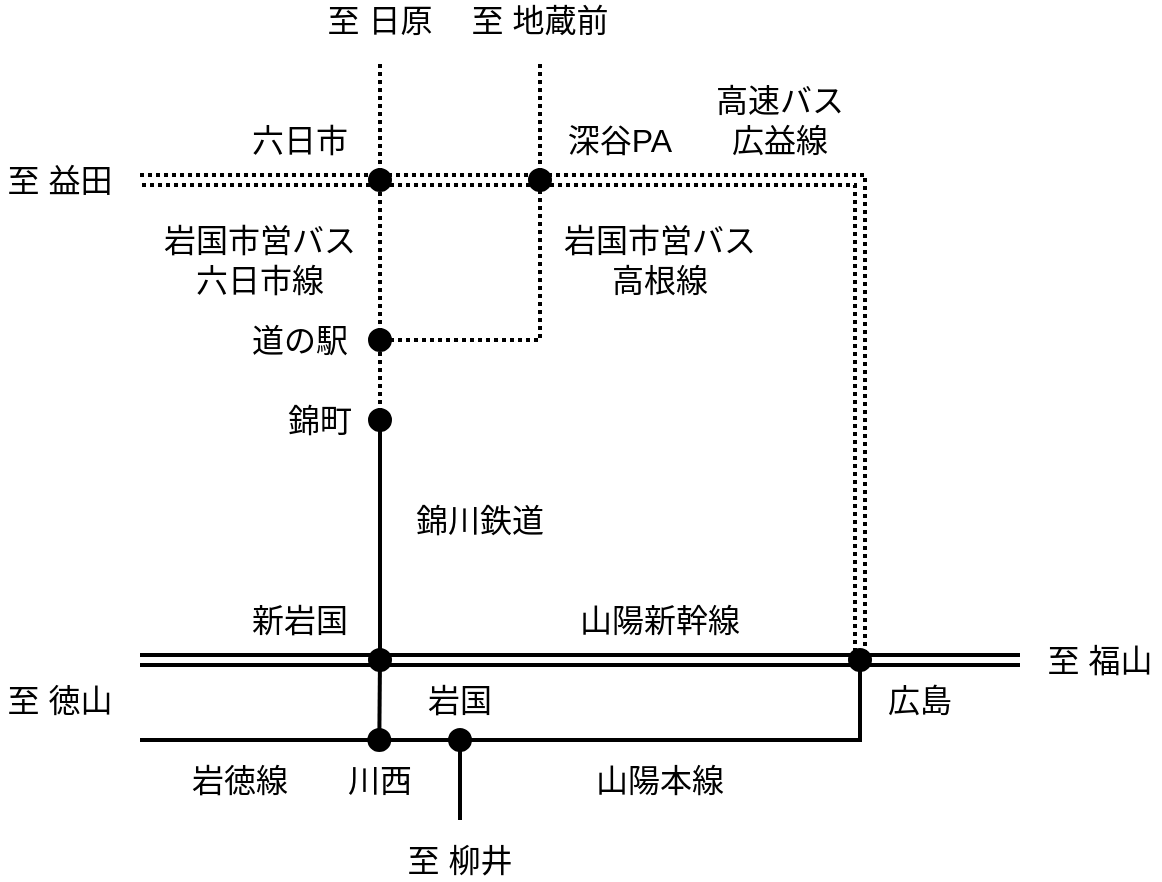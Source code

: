 <mxfile version="14.9.6" type="device" pages="4"><diagram id="ivrDli7zDspUN4-JQi2c" name="錦町-広島"><mxGraphModel dx="1086" dy="806" grid="1" gridSize="10" guides="1" tooltips="1" connect="1" arrows="1" fold="1" page="1" pageScale="1" pageWidth="1169" pageHeight="827" math="0" shadow="0"><root><mxCell id="0"/><mxCell id="1" parent="0"/><mxCell id="ghEuvIGPAdyEBzXeO7E8-7" value="" style="endArrow=oval;html=1;strokeWidth=2;startArrow=none;startFill=0;endFill=1;endSize=10;startSize=10;rounded=0;" parent="1" edge="1"><mxGeometry width="50" height="50" relative="1" as="geometry"><mxPoint x="280" y="560" as="sourcePoint"/><mxPoint x="480" y="480" as="targetPoint"/><Array as="points"><mxPoint x="280" y="520"/><mxPoint x="480" y="520"/></Array></mxGeometry></mxCell><mxCell id="ghEuvIGPAdyEBzXeO7E8-8" value="広島" style="text;html=1;strokeColor=none;fillColor=none;align=center;verticalAlign=middle;whiteSpace=wrap;rounded=0;fontSize=16;" parent="1" vertex="1"><mxGeometry x="490" y="490" width="40" height="20" as="geometry"/></mxCell><mxCell id="ghEuvIGPAdyEBzXeO7E8-9" value="" style="endArrow=oval;html=1;strokeWidth=2;startArrow=none;startFill=0;endFill=1;endSize=10;startSize=10;" parent="1" edge="1"><mxGeometry width="50" height="50" relative="1" as="geometry"><mxPoint x="120" y="520" as="sourcePoint"/><mxPoint x="280.0" y="520.0" as="targetPoint"/><Array as="points"><mxPoint x="200" y="520"/></Array></mxGeometry></mxCell><mxCell id="ghEuvIGPAdyEBzXeO7E8-10" value="岩国" style="text;html=1;strokeColor=none;fillColor=none;align=center;verticalAlign=middle;whiteSpace=wrap;rounded=0;fontSize=16;" parent="1" vertex="1"><mxGeometry x="260" y="490" width="40" height="20" as="geometry"/></mxCell><mxCell id="ghEuvIGPAdyEBzXeO7E8-11" value="" style="endArrow=oval;html=1;fontSize=16;startSize=10;endSize=10;strokeWidth=2;endFill=1;startArrow=oval;startFill=1;" parent="1" edge="1"><mxGeometry width="50" height="50" relative="1" as="geometry"><mxPoint x="240" y="480" as="sourcePoint"/><mxPoint x="240" y="360" as="targetPoint"/></mxGeometry></mxCell><mxCell id="ghEuvIGPAdyEBzXeO7E8-12" value="川西" style="text;html=1;strokeColor=none;fillColor=none;align=center;verticalAlign=middle;whiteSpace=wrap;rounded=0;fontSize=16;" parent="1" vertex="1"><mxGeometry x="220" y="530" width="40" height="20" as="geometry"/></mxCell><mxCell id="ghEuvIGPAdyEBzXeO7E8-13" value="錦町" style="text;html=1;strokeColor=none;fillColor=none;align=center;verticalAlign=middle;whiteSpace=wrap;rounded=0;fontSize=16;" parent="1" vertex="1"><mxGeometry x="190" y="350" width="40" height="20" as="geometry"/></mxCell><mxCell id="ghEuvIGPAdyEBzXeO7E8-14" value="" style="endArrow=oval;html=1;fontSize=16;startSize=10;endSize=10;strokeWidth=2;startArrow=none;startFill=0;endFill=1;dashed=1;dashPattern=1 1;shadow=0;sketch=0;" parent="1" edge="1"><mxGeometry width="50" height="50" relative="1" as="geometry"><mxPoint x="240" y="360" as="sourcePoint"/><mxPoint x="240" y="240" as="targetPoint"/></mxGeometry></mxCell><mxCell id="ghEuvIGPAdyEBzXeO7E8-15" value="" style="endArrow=oval;html=1;fontSize=16;startSize=10;endSize=10;strokeWidth=2;startArrow=oval;startFill=1;endFill=1;dashed=1;dashPattern=1 1;rounded=0;" parent="1" edge="1"><mxGeometry width="50" height="50" relative="1" as="geometry"><mxPoint x="240" y="320" as="sourcePoint"/><mxPoint x="320" y="240" as="targetPoint"/><Array as="points"><mxPoint x="320" y="320"/></Array></mxGeometry></mxCell><mxCell id="ghEuvIGPAdyEBzXeO7E8-16" value="深谷PA" style="text;html=1;strokeColor=none;fillColor=none;align=center;verticalAlign=middle;whiteSpace=wrap;rounded=0;fontSize=16;" parent="1" vertex="1"><mxGeometry x="330" y="210" width="60" height="20" as="geometry"/></mxCell><mxCell id="ghEuvIGPAdyEBzXeO7E8-17" value="六日市" style="text;html=1;strokeColor=none;fillColor=none;align=center;verticalAlign=middle;whiteSpace=wrap;rounded=0;fontSize=16;" parent="1" vertex="1"><mxGeometry x="170" y="210" width="60" height="20" as="geometry"/></mxCell><mxCell id="ghEuvIGPAdyEBzXeO7E8-18" value="" style="endArrow=none;html=1;fontSize=16;strokeWidth=2;rounded=0;shape=link;dashed=1;dashPattern=1 1;" parent="1" edge="1"><mxGeometry width="50" height="50" relative="1" as="geometry"><mxPoint x="120" y="240" as="sourcePoint"/><mxPoint x="480" y="480" as="targetPoint"/><Array as="points"><mxPoint x="480" y="240"/></Array></mxGeometry></mxCell><mxCell id="ghEuvIGPAdyEBzXeO7E8-19" value="" style="endArrow=none;html=1;fontSize=16;strokeWidth=2;shape=link;" parent="1" edge="1"><mxGeometry width="50" height="50" relative="1" as="geometry"><mxPoint x="120" y="480" as="sourcePoint"/><mxPoint x="560" y="480" as="targetPoint"/></mxGeometry></mxCell><mxCell id="ghEuvIGPAdyEBzXeO7E8-20" value="" style="endArrow=none;html=1;fontSize=16;startSize=10;endSize=10;strokeWidth=2;endFill=0;startArrow=oval;startFill=1;" parent="1" edge="1"><mxGeometry width="50" height="50" relative="1" as="geometry"><mxPoint x="239.66" y="520.0" as="sourcePoint"/><mxPoint x="240" y="480" as="targetPoint"/></mxGeometry></mxCell><mxCell id="ghEuvIGPAdyEBzXeO7E8-21" value="新岩国" style="text;html=1;strokeColor=none;fillColor=none;align=center;verticalAlign=middle;whiteSpace=wrap;rounded=0;fontSize=16;" parent="1" vertex="1"><mxGeometry x="170" y="450" width="60" height="20" as="geometry"/></mxCell><mxCell id="ghEuvIGPAdyEBzXeO7E8-22" value="山陽新幹線" style="text;html=1;strokeColor=none;fillColor=none;align=center;verticalAlign=middle;whiteSpace=wrap;rounded=0;fontSize=16;" parent="1" vertex="1"><mxGeometry x="330" y="450" width="100" height="20" as="geometry"/></mxCell><mxCell id="ghEuvIGPAdyEBzXeO7E8-23" value="山陽本線" style="text;html=1;strokeColor=none;fillColor=none;align=center;verticalAlign=middle;whiteSpace=wrap;rounded=0;fontSize=16;" parent="1" vertex="1"><mxGeometry x="330" y="530" width="100" height="20" as="geometry"/></mxCell><mxCell id="ghEuvIGPAdyEBzXeO7E8-24" value="岩徳線" style="text;html=1;strokeColor=none;fillColor=none;align=center;verticalAlign=middle;whiteSpace=wrap;rounded=0;fontSize=16;" parent="1" vertex="1"><mxGeometry x="140" y="530" width="60" height="20" as="geometry"/></mxCell><mxCell id="ghEuvIGPAdyEBzXeO7E8-25" value="錦川鉄道" style="text;html=1;strokeColor=none;fillColor=none;align=center;verticalAlign=middle;whiteSpace=wrap;rounded=0;fontSize=16;" parent="1" vertex="1"><mxGeometry x="250" y="400" width="80" height="20" as="geometry"/></mxCell><mxCell id="ghEuvIGPAdyEBzXeO7E8-26" value="高速バス&lt;br&gt;広益線" style="text;html=1;strokeColor=none;fillColor=none;align=center;verticalAlign=middle;whiteSpace=wrap;rounded=0;fontSize=16;" parent="1" vertex="1"><mxGeometry x="400" y="190" width="80" height="40" as="geometry"/></mxCell><mxCell id="ghEuvIGPAdyEBzXeO7E8-27" value="岩国市営バス&lt;br&gt;高根線" style="text;html=1;strokeColor=none;fillColor=none;align=center;verticalAlign=middle;whiteSpace=wrap;rounded=0;fontSize=16;" parent="1" vertex="1"><mxGeometry x="330" y="260" width="100" height="40" as="geometry"/></mxCell><mxCell id="ghEuvIGPAdyEBzXeO7E8-28" value="岩国市営バス&lt;br&gt;六日市線" style="text;html=1;strokeColor=none;fillColor=none;align=center;verticalAlign=middle;whiteSpace=wrap;rounded=0;fontSize=16;" parent="1" vertex="1"><mxGeometry x="130" y="260" width="100" height="40" as="geometry"/></mxCell><mxCell id="ghEuvIGPAdyEBzXeO7E8-29" value="至 柳井" style="text;html=1;strokeColor=none;fillColor=none;align=center;verticalAlign=middle;whiteSpace=wrap;rounded=0;fontSize=16;" parent="1" vertex="1"><mxGeometry x="250" y="570" width="60" height="20" as="geometry"/></mxCell><mxCell id="ghEuvIGPAdyEBzXeO7E8-30" value="至 徳山" style="text;html=1;strokeColor=none;fillColor=none;align=center;verticalAlign=middle;whiteSpace=wrap;rounded=0;fontSize=16;" parent="1" vertex="1"><mxGeometry x="50" y="490" width="60" height="20" as="geometry"/></mxCell><mxCell id="ghEuvIGPAdyEBzXeO7E8-31" value="至 益田" style="text;html=1;strokeColor=none;fillColor=none;align=center;verticalAlign=middle;whiteSpace=wrap;rounded=0;fontSize=16;" parent="1" vertex="1"><mxGeometry x="50" y="230" width="60" height="20" as="geometry"/></mxCell><mxCell id="ghEuvIGPAdyEBzXeO7E8-33" value="至 福山" style="text;html=1;strokeColor=none;fillColor=none;align=center;verticalAlign=middle;whiteSpace=wrap;rounded=0;fontSize=16;" parent="1" vertex="1"><mxGeometry x="570" y="470" width="60" height="20" as="geometry"/></mxCell><mxCell id="ghEuvIGPAdyEBzXeO7E8-34" value="道の駅" style="text;html=1;strokeColor=none;fillColor=none;align=center;verticalAlign=middle;whiteSpace=wrap;rounded=0;fontSize=16;" parent="1" vertex="1"><mxGeometry x="170" y="310" width="60" height="20" as="geometry"/></mxCell><mxCell id="ghEuvIGPAdyEBzXeO7E8-36" value="" style="endArrow=none;html=1;fontSize=16;strokeWidth=2;dashed=1;dashPattern=1 1;" parent="1" edge="1"><mxGeometry width="50" height="50" relative="1" as="geometry"><mxPoint x="240" y="240" as="sourcePoint"/><mxPoint x="240" y="180" as="targetPoint"/></mxGeometry></mxCell><mxCell id="ghEuvIGPAdyEBzXeO7E8-37" value="" style="endArrow=none;html=1;fontSize=16;strokeWidth=2;dashed=1;dashPattern=1 1;" parent="1" edge="1"><mxGeometry width="50" height="50" relative="1" as="geometry"><mxPoint x="320.0" y="240.0" as="sourcePoint"/><mxPoint x="320.0" y="180" as="targetPoint"/></mxGeometry></mxCell><mxCell id="ghEuvIGPAdyEBzXeO7E8-38" value="至 日原" style="text;html=1;strokeColor=none;fillColor=none;align=center;verticalAlign=middle;whiteSpace=wrap;rounded=0;fontSize=16;" parent="1" vertex="1"><mxGeometry x="210" y="150" width="60" height="20" as="geometry"/></mxCell><mxCell id="ghEuvIGPAdyEBzXeO7E8-39" value="至 地蔵前" style="text;html=1;strokeColor=none;fillColor=none;align=center;verticalAlign=middle;whiteSpace=wrap;rounded=0;fontSize=16;" parent="1" vertex="1"><mxGeometry x="280" y="150" width="80" height="20" as="geometry"/></mxCell></root></mxGraphModel></diagram><diagram id="BpcY0HbkWI30MuWUb2EY" name="名古屋-城端"><mxGraphModel dx="1086" dy="806" grid="1" gridSize="10" guides="1" tooltips="1" connect="1" arrows="1" fold="1" page="1" pageScale="1" pageWidth="1169" pageHeight="827" math="0" shadow="0"><root><mxCell id="-ZMIPZDjxP_uEWeexa2b-0"/><mxCell id="-ZMIPZDjxP_uEWeexa2b-1" parent="-ZMIPZDjxP_uEWeexa2b-0"/><mxCell id="VXdnrRMSTPEeiq1wsfNo-0" value="" style="endArrow=none;html=1;shadow=0;fontSize=16;strokeWidth=2;rounded=0;shape=link;dashed=1;dashPattern=1 1;" parent="-ZMIPZDjxP_uEWeexa2b-1" edge="1"><mxGeometry width="50" height="50" relative="1" as="geometry"><mxPoint x="320" y="760" as="sourcePoint"/><mxPoint x="120" y="320" as="targetPoint"/><Array as="points"><mxPoint x="320" y="320"/></Array></mxGeometry></mxCell><mxCell id="VXdnrRMSTPEeiq1wsfNo-1" value="" style="endArrow=oval;html=1;shadow=0;fontSize=16;strokeWidth=2;dashed=1;dashPattern=1 1;startArrow=oval;startFill=1;endFill=1;rounded=0;" parent="-ZMIPZDjxP_uEWeexa2b-1" edge="1"><mxGeometry width="50" height="50" relative="1" as="geometry"><mxPoint x="320" y="480" as="sourcePoint"/><mxPoint x="120" y="240" as="targetPoint"/><Array as="points"><mxPoint x="200" y="480"/><mxPoint x="200" y="400"/><mxPoint x="160" y="360"/><mxPoint x="160" y="280"/></Array></mxGeometry></mxCell><mxCell id="VXdnrRMSTPEeiq1wsfNo-2" value="" style="endArrow=oval;html=1;shadow=0;fontSize=16;strokeWidth=2;dashed=1;dashPattern=1 1;startArrow=oval;startFill=1;endFill=1;" parent="-ZMIPZDjxP_uEWeexa2b-1" edge="1"><mxGeometry width="50" height="50" relative="1" as="geometry"><mxPoint x="200" y="399.58" as="sourcePoint"/><mxPoint x="320" y="399.58" as="targetPoint"/></mxGeometry></mxCell><mxCell id="VXdnrRMSTPEeiq1wsfNo-3" value="五箇山インター口/&lt;br&gt;合掌の里" style="text;html=1;strokeColor=none;fillColor=none;align=right;verticalAlign=middle;whiteSpace=wrap;rounded=0;fontSize=16;" parent="-ZMIPZDjxP_uEWeexa2b-1" vertex="1"><mxGeometry x="170" y="490" width="140" height="40" as="geometry"/></mxCell><mxCell id="VXdnrRMSTPEeiq1wsfNo-4" value="城端SA/&lt;br&gt;桜ヶ池クアガーデン" style="text;html=1;strokeColor=none;fillColor=none;align=left;verticalAlign=middle;whiteSpace=wrap;rounded=0;fontSize=16;" parent="-ZMIPZDjxP_uEWeexa2b-1" vertex="1"><mxGeometry x="330" y="410" width="160" height="40" as="geometry"/></mxCell><mxCell id="VXdnrRMSTPEeiq1wsfNo-5" value="" style="endArrow=oval;html=1;shadow=0;fontSize=16;strokeWidth=2;dashed=1;dashPattern=1 1;startArrow=none;startFill=0;endFill=1;" parent="-ZMIPZDjxP_uEWeexa2b-1" edge="1"><mxGeometry width="50" height="50" relative="1" as="geometry"><mxPoint x="320" y="400" as="sourcePoint"/><mxPoint x="400" y="400" as="targetPoint"/></mxGeometry></mxCell><mxCell id="VXdnrRMSTPEeiq1wsfNo-6" value="桜ヶ池公園" style="text;html=1;strokeColor=none;fillColor=none;align=center;verticalAlign=middle;whiteSpace=wrap;rounded=0;fontSize=16;" parent="-ZMIPZDjxP_uEWeexa2b-1" vertex="1"><mxGeometry x="410" y="390" width="100" height="20" as="geometry"/></mxCell><mxCell id="VXdnrRMSTPEeiq1wsfNo-7" value="" style="endArrow=oval;html=1;shadow=0;fontSize=16;strokeWidth=2;dashed=1;dashPattern=1 1;startArrow=oval;startFill=1;endFill=1;rounded=0;" parent="-ZMIPZDjxP_uEWeexa2b-1" edge="1"><mxGeometry width="50" height="50" relative="1" as="geometry"><mxPoint x="320" y="480" as="sourcePoint"/><mxPoint x="400" y="560" as="targetPoint"/><Array as="points"><mxPoint x="400" y="480"/></Array></mxGeometry></mxCell><mxCell id="VXdnrRMSTPEeiq1wsfNo-9" value="白川郷" style="text;html=1;strokeColor=none;fillColor=none;align=center;verticalAlign=middle;whiteSpace=wrap;rounded=0;fontSize=16;" parent="-ZMIPZDjxP_uEWeexa2b-1" vertex="1"><mxGeometry x="410" y="550" width="60" height="20" as="geometry"/></mxCell><mxCell id="VXdnrRMSTPEeiq1wsfNo-10" value="城端" style="text;html=1;strokeColor=none;fillColor=none;align=center;verticalAlign=middle;whiteSpace=wrap;rounded=0;fontSize=16;" parent="-ZMIPZDjxP_uEWeexa2b-1" vertex="1"><mxGeometry x="210" y="410" width="40" height="20" as="geometry"/></mxCell><mxCell id="VXdnrRMSTPEeiq1wsfNo-11" value="" style="endArrow=none;html=1;shadow=0;fontSize=16;strokeWidth=2;rounded=0;startArrow=oval;startFill=1;" parent="-ZMIPZDjxP_uEWeexa2b-1" edge="1"><mxGeometry width="50" height="50" relative="1" as="geometry"><mxPoint x="120" y="160" as="sourcePoint"/><mxPoint x="200" y="400" as="targetPoint"/><Array as="points"><mxPoint x="120" y="400"/></Array></mxGeometry></mxCell><mxCell id="VXdnrRMSTPEeiq1wsfNo-12" value="高岡" style="text;html=1;strokeColor=none;fillColor=none;align=center;verticalAlign=middle;whiteSpace=wrap;rounded=0;fontSize=16;" parent="-ZMIPZDjxP_uEWeexa2b-1" vertex="1"><mxGeometry x="130" y="130" width="40" height="20" as="geometry"/></mxCell><mxCell id="VXdnrRMSTPEeiq1wsfNo-13" value="新高岡" style="text;html=1;strokeColor=none;fillColor=none;align=center;verticalAlign=middle;whiteSpace=wrap;rounded=0;fontSize=16;" parent="-ZMIPZDjxP_uEWeexa2b-1" vertex="1"><mxGeometry x="50" y="250" width="60" height="20" as="geometry"/></mxCell><mxCell id="VXdnrRMSTPEeiq1wsfNo-14" value="" style="endArrow=none;html=1;shadow=0;fontSize=16;strokeWidth=2;" parent="-ZMIPZDjxP_uEWeexa2b-1" edge="1"><mxGeometry width="50" height="50" relative="1" as="geometry"><mxPoint x="40" y="160" as="sourcePoint"/><mxPoint x="320" y="160" as="targetPoint"/></mxGeometry></mxCell><mxCell id="VXdnrRMSTPEeiq1wsfNo-15" value="" style="endArrow=none;html=1;shadow=0;fontSize=16;strokeWidth=2;shape=link;" parent="-ZMIPZDjxP_uEWeexa2b-1" edge="1"><mxGeometry width="50" height="50" relative="1" as="geometry"><mxPoint x="40" y="240" as="sourcePoint"/><mxPoint x="320" y="240" as="targetPoint"/></mxGeometry></mxCell><mxCell id="VXdnrRMSTPEeiq1wsfNo-16" value="砺波" style="text;html=1;strokeColor=none;fillColor=none;align=center;verticalAlign=middle;whiteSpace=wrap;rounded=0;fontSize=16;" parent="-ZMIPZDjxP_uEWeexa2b-1" vertex="1"><mxGeometry x="70" y="310" width="40" height="20" as="geometry"/></mxCell><mxCell id="VXdnrRMSTPEeiq1wsfNo-17" value="" style="endArrow=none;html=1;shadow=0;fontSize=16;strokeWidth=2;shape=link;dashed=1;dashPattern=1 1;" parent="-ZMIPZDjxP_uEWeexa2b-1" edge="1"><mxGeometry width="50" height="50" relative="1" as="geometry"><mxPoint x="320" y="560" as="sourcePoint"/><mxPoint x="400" y="560" as="targetPoint"/><Array as="points"><mxPoint x="330" y="560"/></Array></mxGeometry></mxCell><mxCell id="VXdnrRMSTPEeiq1wsfNo-18" value="名古屋" style="text;html=1;strokeColor=none;fillColor=none;align=center;verticalAlign=middle;whiteSpace=wrap;rounded=0;fontSize=16;" parent="-ZMIPZDjxP_uEWeexa2b-1" vertex="1"><mxGeometry x="290" y="770" width="60" height="20" as="geometry"/></mxCell><mxCell id="VXdnrRMSTPEeiq1wsfNo-19" value="" style="endArrow=none;html=1;shadow=0;dashed=1;dashPattern=1 1;fontSize=16;strokeWidth=2;shape=link;" parent="-ZMIPZDjxP_uEWeexa2b-1" edge="1"><mxGeometry width="50" height="50" relative="1" as="geometry"><mxPoint x="320" y="640" as="sourcePoint"/><mxPoint x="400" y="640" as="targetPoint"/><Array as="points"><mxPoint x="340" y="640"/></Array></mxGeometry></mxCell><mxCell id="VXdnrRMSTPEeiq1wsfNo-20" value="" style="endArrow=none;html=1;shadow=0;fontSize=16;strokeWidth=2;rounded=0;dashed=1;dashPattern=1 1;" parent="-ZMIPZDjxP_uEWeexa2b-1" edge="1"><mxGeometry width="50" height="50" relative="1" as="geometry"><mxPoint x="400" y="560" as="sourcePoint"/><mxPoint x="400" y="640" as="targetPoint"/><Array as="points"/></mxGeometry></mxCell><mxCell id="VXdnrRMSTPEeiq1wsfNo-21" value="" style="endArrow=none;html=1;shadow=0;fontSize=16;strokeWidth=2;startArrow=oval;startFill=1;" parent="-ZMIPZDjxP_uEWeexa2b-1" edge="1"><mxGeometry width="50" height="50" relative="1" as="geometry"><mxPoint x="320" y="760" as="sourcePoint"/><mxPoint x="480" y="760" as="targetPoint"/></mxGeometry></mxCell><mxCell id="VXdnrRMSTPEeiq1wsfNo-22" value="" style="endArrow=oval;html=1;shadow=0;fontSize=16;strokeWidth=2;startArrow=oval;startFill=1;endFill=1;" parent="-ZMIPZDjxP_uEWeexa2b-1" edge="1"><mxGeometry width="50" height="50" relative="1" as="geometry"><mxPoint x="400" y="760" as="sourcePoint"/><mxPoint x="400" y="640" as="targetPoint"/></mxGeometry></mxCell><mxCell id="VXdnrRMSTPEeiq1wsfNo-23" value="岐阜" style="text;html=1;strokeColor=none;fillColor=none;align=center;verticalAlign=middle;whiteSpace=wrap;rounded=0;fontSize=16;" parent="-ZMIPZDjxP_uEWeexa2b-1" vertex="1"><mxGeometry x="370" y="770" width="60" height="20" as="geometry"/></mxCell><mxCell id="VXdnrRMSTPEeiq1wsfNo-24" value="高山" style="text;html=1;strokeColor=none;fillColor=none;align=center;verticalAlign=middle;whiteSpace=wrap;rounded=0;fontSize=16;" parent="-ZMIPZDjxP_uEWeexa2b-1" vertex="1"><mxGeometry x="330" y="650" width="60" height="20" as="geometry"/></mxCell><mxCell id="VXdnrRMSTPEeiq1wsfNo-25" value="" style="endArrow=none;dashed=1;html=1;dashPattern=1 1;strokeWidth=2;shadow=0;fontSize=16;rounded=0;" parent="-ZMIPZDjxP_uEWeexa2b-1" edge="1"><mxGeometry width="50" height="50" relative="1" as="geometry"><mxPoint x="120" y="160" as="sourcePoint"/><mxPoint x="120" y="240" as="targetPoint"/><Array as="points"><mxPoint x="80" y="200"/></Array></mxGeometry></mxCell><mxCell id="VXdnrRMSTPEeiq1wsfNo-26" value="" style="endArrow=none;html=1;shadow=0;fontSize=16;strokeWidth=2;startArrow=none;startFill=0;" parent="-ZMIPZDjxP_uEWeexa2b-1" edge="1"><mxGeometry width="50" height="50" relative="1" as="geometry"><mxPoint x="240" y="760" as="sourcePoint"/><mxPoint x="320" y="760" as="targetPoint"/></mxGeometry></mxCell><mxCell id="VXdnrRMSTPEeiq1wsfNo-27" value="濃飛バス 白川郷線" style="text;html=1;strokeColor=none;fillColor=none;align=center;verticalAlign=middle;whiteSpace=wrap;rounded=0;fontSize=16;" parent="-ZMIPZDjxP_uEWeexa2b-1" vertex="1"><mxGeometry x="410" y="590" width="140" height="20" as="geometry"/></mxCell><mxCell id="VXdnrRMSTPEeiq1wsfNo-28" value="世界遺産バス" style="text;html=1;strokeColor=none;fillColor=none;align=center;verticalAlign=middle;whiteSpace=wrap;rounded=0;fontSize=16;" parent="-ZMIPZDjxP_uEWeexa2b-1" vertex="1"><mxGeometry x="410" y="510" width="100" height="20" as="geometry"/></mxCell><mxCell id="VXdnrRMSTPEeiq1wsfNo-30" value="" style="endArrow=none;html=1;shadow=0;dashed=1;dashPattern=1 1;fontSize=16;strokeWidth=2;shape=link;" parent="-ZMIPZDjxP_uEWeexa2b-1" edge="1"><mxGeometry width="50" height="50" relative="1" as="geometry"><mxPoint x="200" y="320" as="sourcePoint"/><mxPoint x="120" y="80" as="targetPoint"/><Array as="points"><mxPoint x="200" y="240"/><mxPoint x="120" y="160"/></Array></mxGeometry></mxCell><mxCell id="VXdnrRMSTPEeiq1wsfNo-33" value="高山本線" style="text;html=1;strokeColor=none;fillColor=none;align=center;verticalAlign=middle;whiteSpace=wrap;rounded=0;fontSize=16;" parent="-ZMIPZDjxP_uEWeexa2b-1" vertex="1"><mxGeometry x="410" y="690" width="80" height="20" as="geometry"/></mxCell><mxCell id="VXdnrRMSTPEeiq1wsfNo-34" value="東海道本線" style="text;html=1;strokeColor=none;fillColor=none;align=center;verticalAlign=middle;whiteSpace=wrap;rounded=0;fontSize=16;" parent="-ZMIPZDjxP_uEWeexa2b-1" vertex="1"><mxGeometry x="210" y="730" width="100" height="20" as="geometry"/></mxCell><mxCell id="VXdnrRMSTPEeiq1wsfNo-35" value="城端線" style="text;html=1;strokeColor=none;fillColor=none;align=center;verticalAlign=middle;whiteSpace=wrap;rounded=0;fontSize=16;" parent="-ZMIPZDjxP_uEWeexa2b-1" vertex="1"><mxGeometry x="90" y="410" width="60" height="20" as="geometry"/></mxCell><mxCell id="VXdnrRMSTPEeiq1wsfNo-36" value="北陸本線" style="text;html=1;strokeColor=none;fillColor=none;align=center;verticalAlign=middle;whiteSpace=wrap;rounded=0;fontSize=16;" parent="-ZMIPZDjxP_uEWeexa2b-1" vertex="1"><mxGeometry x="220" y="130" width="80" height="20" as="geometry"/></mxCell><mxCell id="VXdnrRMSTPEeiq1wsfNo-37" value="北陸新幹線" style="text;html=1;strokeColor=none;fillColor=none;align=center;verticalAlign=middle;whiteSpace=wrap;rounded=0;fontSize=16;" parent="-ZMIPZDjxP_uEWeexa2b-1" vertex="1"><mxGeometry x="210" y="210" width="100" height="20" as="geometry"/></mxCell><mxCell id="VXdnrRMSTPEeiq1wsfNo-38" value="南砺市営バス&lt;br&gt;城端さくら線" style="text;html=1;strokeColor=none;fillColor=none;align=center;verticalAlign=middle;whiteSpace=wrap;rounded=0;fontSize=16;" parent="-ZMIPZDjxP_uEWeexa2b-1" vertex="1"><mxGeometry x="200" y="350" width="120" height="40" as="geometry"/></mxCell><mxCell id="VXdnrRMSTPEeiq1wsfNo-39" value="" style="endArrow=none;html=1;shadow=0;dashed=1;dashPattern=1 1;fontSize=16;strokeWidth=2;shape=link;" parent="-ZMIPZDjxP_uEWeexa2b-1" edge="1"><mxGeometry width="50" height="50" relative="1" as="geometry"><mxPoint x="120" y="240" as="sourcePoint"/><mxPoint x="160" y="200" as="targetPoint"/></mxGeometry></mxCell><mxCell id="VXdnrRMSTPEeiq1wsfNo-40" value="" style="endArrow=none;html=1;shadow=0;fontSize=16;strokeWidth=2;startArrow=none;startFill=0;" parent="-ZMIPZDjxP_uEWeexa2b-1" edge="1"><mxGeometry width="50" height="50" relative="1" as="geometry"><mxPoint x="400.0" y="640" as="sourcePoint"/><mxPoint x="480.0" y="640" as="targetPoint"/></mxGeometry></mxCell><mxCell id="VXdnrRMSTPEeiq1wsfNo-42" value="至 氷見" style="text;html=1;strokeColor=none;fillColor=none;align=center;verticalAlign=middle;whiteSpace=wrap;rounded=0;fontSize=16;" parent="-ZMIPZDjxP_uEWeexa2b-1" vertex="1"><mxGeometry x="90" y="50" width="60" height="20" as="geometry"/></mxCell><mxCell id="VXdnrRMSTPEeiq1wsfNo-43" value="至 富山" style="text;html=1;strokeColor=none;fillColor=none;align=center;verticalAlign=middle;whiteSpace=wrap;rounded=0;fontSize=16;" parent="-ZMIPZDjxP_uEWeexa2b-1" vertex="1"><mxGeometry x="330" y="150" width="60" height="20" as="geometry"/></mxCell><mxCell id="VXdnrRMSTPEeiq1wsfNo-44" value="至 富山" style="text;html=1;strokeColor=none;fillColor=none;align=center;verticalAlign=middle;whiteSpace=wrap;rounded=0;fontSize=16;" parent="-ZMIPZDjxP_uEWeexa2b-1" vertex="1"><mxGeometry x="330" y="230" width="60" height="20" as="geometry"/></mxCell><mxCell id="VXdnrRMSTPEeiq1wsfNo-45" value="至 富山" style="text;html=1;strokeColor=none;fillColor=none;align=center;verticalAlign=middle;whiteSpace=wrap;rounded=0;fontSize=16;" parent="-ZMIPZDjxP_uEWeexa2b-1" vertex="1"><mxGeometry x="490" y="630" width="60" height="20" as="geometry"/></mxCell><mxCell id="VXdnrRMSTPEeiq1wsfNo-46" value="至 米原" style="text;html=1;strokeColor=none;fillColor=none;align=center;verticalAlign=middle;whiteSpace=wrap;rounded=0;fontSize=16;" parent="-ZMIPZDjxP_uEWeexa2b-1" vertex="1"><mxGeometry x="490" y="750" width="60" height="20" as="geometry"/></mxCell><mxCell id="VXdnrRMSTPEeiq1wsfNo-47" value="至 豊橋" style="text;html=1;strokeColor=none;fillColor=none;align=center;verticalAlign=middle;whiteSpace=wrap;rounded=0;fontSize=16;" parent="-ZMIPZDjxP_uEWeexa2b-1" vertex="1"><mxGeometry x="170" y="750" width="60" height="20" as="geometry"/></mxCell><mxCell id="VXdnrRMSTPEeiq1wsfNo-48" value="" style="endArrow=none;html=1;shadow=0;fontSize=16;strokeWidth=2;dashed=1;startArrow=oval;startFill=1;dashPattern=1 1;rounded=0;" parent="-ZMIPZDjxP_uEWeexa2b-1" edge="1"><mxGeometry width="50" height="50" relative="1" as="geometry"><mxPoint x="120" y="320" as="sourcePoint"/><mxPoint x="160" y="280" as="targetPoint"/><Array as="points"/></mxGeometry></mxCell></root></mxGraphModel></diagram><diagram id="1-aHxwW4eTE47UhDbLM4" name="菁桐-木柵"><mxGraphModel dx="1086" dy="806" grid="1" gridSize="10" guides="1" tooltips="1" connect="1" arrows="1" fold="1" page="1" pageScale="1" pageWidth="1169" pageHeight="827" math="0" shadow="0"><root><mxCell id="Kl7KT1yYxPr8OwLkuYjq-0"/><mxCell id="Kl7KT1yYxPr8OwLkuYjq-1" parent="Kl7KT1yYxPr8OwLkuYjq-0"/><mxCell id="Kl7KT1yYxPr8OwLkuYjq-2" value="" style="endArrow=oval;html=1;strokeWidth=2;startArrow=oval;startFill=1;endFill=1;" parent="Kl7KT1yYxPr8OwLkuYjq-1" edge="1"><mxGeometry width="50" height="50" relative="1" as="geometry"><mxPoint x="800" y="320" as="sourcePoint"/><mxPoint x="800" y="160" as="targetPoint"/></mxGeometry></mxCell><mxCell id="Kl7KT1yYxPr8OwLkuYjq-3" value="" style="endArrow=none;html=1;strokeWidth=2;startArrow=oval;startFill=1;" parent="Kl7KT1yYxPr8OwLkuYjq-1" edge="1"><mxGeometry width="50" height="50" relative="1" as="geometry"><mxPoint x="680" y="160" as="sourcePoint"/><mxPoint x="920" y="160" as="targetPoint"/></mxGeometry></mxCell><mxCell id="Kl7KT1yYxPr8OwLkuYjq-4" value="" style="endArrow=oval;html=1;strokeWidth=2;rounded=0;endFill=1;" parent="Kl7KT1yYxPr8OwLkuYjq-1" edge="1"><mxGeometry width="50" height="50" relative="1" as="geometry"><mxPoint x="120" y="240" as="sourcePoint"/><mxPoint x="640" y="80" as="targetPoint"/><Array as="points"><mxPoint x="200" y="240"/><mxPoint x="240" y="280"/><mxPoint x="280" y="240"/><mxPoint x="320" y="240"/><mxPoint x="360" y="280"/><mxPoint x="400" y="240"/><mxPoint x="440" y="240"/><mxPoint x="480" y="280"/><mxPoint x="520" y="240"/><mxPoint x="680" y="240"/><mxPoint x="680" y="160"/><mxPoint x="640" y="120"/></Array></mxGeometry></mxCell><mxCell id="Kl7KT1yYxPr8OwLkuYjq-5" value="" style="endArrow=oval;dashed=1;html=1;dashPattern=1 1;strokeWidth=2;rounded=0;startArrow=oval;startFill=1;endFill=1;" parent="Kl7KT1yYxPr8OwLkuYjq-1" edge="1"><mxGeometry width="50" height="50" relative="1" as="geometry"><mxPoint x="320" y="320" as="sourcePoint"/><mxPoint x="760" y="160" as="targetPoint"/><Array as="points"><mxPoint x="320" y="280"/><mxPoint x="320" y="200"/><mxPoint x="440" y="200"/><mxPoint x="720" y="200"/></Array></mxGeometry></mxCell><mxCell id="Kl7KT1yYxPr8OwLkuYjq-6" value="" style="endArrow=oval;html=1;strokeWidth=2;rounded=0;startArrow=oval;startFill=1;endFill=1;" parent="Kl7KT1yYxPr8OwLkuYjq-1" edge="1"><mxGeometry width="50" height="50" relative="1" as="geometry"><mxPoint x="520" y="480" as="sourcePoint"/><mxPoint x="440" y="120" as="targetPoint"/><Array as="points"><mxPoint x="400" y="480"/><mxPoint x="400" y="120"/></Array></mxGeometry></mxCell><mxCell id="Kl7KT1yYxPr8OwLkuYjq-7" value="南港展覧館" style="text;html=1;strokeColor=none;fillColor=none;align=center;verticalAlign=middle;whiteSpace=wrap;rounded=0;fontSize=16;" parent="Kl7KT1yYxPr8OwLkuYjq-1" vertex="1"><mxGeometry x="530" y="310" width="100" height="20" as="geometry"/></mxCell><mxCell id="Kl7KT1yYxPr8OwLkuYjq-8" value="動物園" style="text;html=1;strokeColor=none;fillColor=none;align=center;verticalAlign=middle;whiteSpace=wrap;rounded=0;fontSize=16;" parent="Kl7KT1yYxPr8OwLkuYjq-1" vertex="1"><mxGeometry x="530" y="470" width="60" height="20" as="geometry"/></mxCell><mxCell id="Kl7KT1yYxPr8OwLkuYjq-9" value="" style="endArrow=oval;dashed=1;html=1;dashPattern=1 1;strokeWidth=2;fontSize=16;rounded=0;startArrow=oval;startFill=1;endFill=1;" parent="Kl7KT1yYxPr8OwLkuYjq-1" edge="1"><mxGeometry width="50" height="50" relative="1" as="geometry"><mxPoint x="480" y="480" as="sourcePoint"/><mxPoint x="800" y="240" as="targetPoint"/><Array as="points"><mxPoint x="480" y="440"/><mxPoint x="800" y="440"/><mxPoint x="800" y="320"/><mxPoint x="760" y="280"/></Array></mxGeometry></mxCell><mxCell id="Kl7KT1yYxPr8OwLkuYjq-10" value="基隆" style="text;html=1;strokeColor=none;fillColor=none;align=center;verticalAlign=middle;whiteSpace=wrap;rounded=0;fontSize=16;" parent="Kl7KT1yYxPr8OwLkuYjq-1" vertex="1"><mxGeometry x="620" y="50" width="40" height="20" as="geometry"/></mxCell><mxCell id="Kl7KT1yYxPr8OwLkuYjq-11" value="瑞芳" style="text;html=1;strokeColor=none;fillColor=none;align=center;verticalAlign=middle;whiteSpace=wrap;rounded=0;fontSize=16;" parent="Kl7KT1yYxPr8OwLkuYjq-1" vertex="1"><mxGeometry x="740" y="190" width="40" height="20" as="geometry"/></mxCell><mxCell id="Kl7KT1yYxPr8OwLkuYjq-13" value="金瓜石" style="text;html=1;strokeColor=none;fillColor=none;align=center;verticalAlign=middle;whiteSpace=wrap;rounded=0;fontSize=16;" parent="Kl7KT1yYxPr8OwLkuYjq-1" vertex="1"><mxGeometry x="930" y="70" width="60" height="20" as="geometry"/></mxCell><mxCell id="Kl7KT1yYxPr8OwLkuYjq-14" value="十分" style="text;html=1;strokeColor=none;fillColor=none;align=center;verticalAlign=middle;whiteSpace=wrap;rounded=0;fontSize=16;" parent="Kl7KT1yYxPr8OwLkuYjq-1" vertex="1"><mxGeometry x="810" y="230" width="40" height="20" as="geometry"/></mxCell><mxCell id="Kl7KT1yYxPr8OwLkuYjq-15" value="菁桐" style="text;html=1;strokeColor=none;fillColor=none;align=center;verticalAlign=middle;whiteSpace=wrap;rounded=0;fontSize=16;" parent="Kl7KT1yYxPr8OwLkuYjq-1" vertex="1"><mxGeometry x="810" y="310" width="40" height="20" as="geometry"/></mxCell><mxCell id="Kl7KT1yYxPr8OwLkuYjq-16" value="忠孝復興" style="text;html=1;strokeColor=none;fillColor=none;align=center;verticalAlign=middle;whiteSpace=wrap;rounded=0;fontSize=16;" parent="Kl7KT1yYxPr8OwLkuYjq-1" vertex="1"><mxGeometry x="410" y="330" width="80" height="20" as="geometry"/></mxCell><mxCell id="Kl7KT1yYxPr8OwLkuYjq-18" value="" style="endArrow=oval;html=1;fontSize=16;strokeWidth=2;startArrow=oval;startFill=1;rounded=0;endFill=1;" parent="Kl7KT1yYxPr8OwLkuYjq-1" edge="1"><mxGeometry width="50" height="50" relative="1" as="geometry"><mxPoint x="400" y="319.66" as="sourcePoint"/><mxPoint x="480" y="280" as="targetPoint"/><Array as="points"><mxPoint x="440" y="320"/></Array></mxGeometry></mxCell><mxCell id="Kl7KT1yYxPr8OwLkuYjq-19" value="台北" style="text;html=1;strokeColor=none;fillColor=none;align=center;verticalAlign=middle;whiteSpace=wrap;rounded=0;fontSize=16;" parent="Kl7KT1yYxPr8OwLkuYjq-1" vertex="1"><mxGeometry x="340" y="230" width="40" height="20" as="geometry"/></mxCell><mxCell id="Kl7KT1yYxPr8OwLkuYjq-20" value="西門" style="text;html=1;strokeColor=none;fillColor=none;align=center;verticalAlign=middle;whiteSpace=wrap;rounded=0;fontSize=16;" parent="Kl7KT1yYxPr8OwLkuYjq-1" vertex="1"><mxGeometry x="300" y="330" width="40" height="20" as="geometry"/></mxCell><mxCell id="Kl7KT1yYxPr8OwLkuYjq-21" value="至 桃園" style="text;html=1;strokeColor=none;fillColor=none;align=center;verticalAlign=middle;whiteSpace=wrap;rounded=0;fontSize=16;" parent="Kl7KT1yYxPr8OwLkuYjq-1" vertex="1"><mxGeometry x="50" y="230" width="60" height="20" as="geometry"/></mxCell><mxCell id="Kl7KT1yYxPr8OwLkuYjq-22" value="至 頂埔" style="text;html=1;strokeColor=none;fillColor=none;align=center;verticalAlign=middle;whiteSpace=wrap;rounded=0;fontSize=16;" parent="Kl7KT1yYxPr8OwLkuYjq-1" vertex="1"><mxGeometry x="50" y="310" width="60" height="20" as="geometry"/></mxCell><mxCell id="Kl7KT1yYxPr8OwLkuYjq-23" value="木柵" style="text;html=1;strokeColor=none;fillColor=none;align=center;verticalAlign=middle;whiteSpace=wrap;rounded=0;fontSize=16;" parent="Kl7KT1yYxPr8OwLkuYjq-1" vertex="1"><mxGeometry x="460" y="490" width="40" height="20" as="geometry"/></mxCell><mxCell id="Kl7KT1yYxPr8OwLkuYjq-24" value="松山空港" style="text;html=1;strokeColor=none;fillColor=none;align=center;verticalAlign=middle;whiteSpace=wrap;rounded=0;fontSize=16;" parent="Kl7KT1yYxPr8OwLkuYjq-1" vertex="1"><mxGeometry x="400" y="90" width="80" height="20" as="geometry"/></mxCell><mxCell id="Kl7KT1yYxPr8OwLkuYjq-25" value="" style="endArrow=oval;html=1;fontSize=16;strokeWidth=2;endFill=1;rounded=0;" parent="Kl7KT1yYxPr8OwLkuYjq-1" edge="1"><mxGeometry width="50" height="50" relative="1" as="geometry"><mxPoint x="440" y="120" as="sourcePoint"/><mxPoint x="520" y="320" as="targetPoint"/><Array as="points"><mxPoint x="520" y="120"/></Array></mxGeometry></mxCell><mxCell id="Kl7KT1yYxPr8OwLkuYjq-26" value="板橋" style="text;html=1;strokeColor=none;fillColor=none;align=center;verticalAlign=middle;whiteSpace=wrap;rounded=0;fontSize=16;" parent="Kl7KT1yYxPr8OwLkuYjq-1" vertex="1"><mxGeometry x="220" y="230" width="40" height="20" as="geometry"/></mxCell><mxCell id="Kl7KT1yYxPr8OwLkuYjq-28" value="南港" style="text;html=1;strokeColor=none;fillColor=none;align=center;verticalAlign=middle;whiteSpace=wrap;rounded=0;fontSize=16;" parent="Kl7KT1yYxPr8OwLkuYjq-1" vertex="1"><mxGeometry x="460" y="230" width="40" height="20" as="geometry"/></mxCell><mxCell id="Dwkh02ARW4gZohIQac_A-0" value="" style="endArrow=oval;html=1;endFill=1;strokeWidth=2;dashed=1;dashPattern=1 1;rounded=0;" parent="Kl7KT1yYxPr8OwLkuYjq-1" edge="1"><mxGeometry width="50" height="50" relative="1" as="geometry"><mxPoint x="760" y="160" as="sourcePoint"/><mxPoint x="840" y="80" as="targetPoint"/><Array as="points"><mxPoint x="840" y="80"/></Array></mxGeometry></mxCell><mxCell id="YH8iW7CNxpNme4FplBbj-0" value="台北捷運&lt;br&gt;文湖線" style="text;html=1;strokeColor=none;fillColor=none;align=center;verticalAlign=middle;whiteSpace=wrap;rounded=0;fontSize=16;" vertex="1" parent="Kl7KT1yYxPr8OwLkuYjq-1"><mxGeometry x="310" y="380" width="80" height="40" as="geometry"/></mxCell><mxCell id="YH8iW7CNxpNme4FplBbj-2" value="台北捷運&lt;br&gt;板南線" style="text;html=1;strokeColor=none;fillColor=none;align=center;verticalAlign=middle;whiteSpace=wrap;rounded=0;fontSize=16;" vertex="1" parent="Kl7KT1yYxPr8OwLkuYjq-1"><mxGeometry x="120" y="330" width="80" height="40" as="geometry"/></mxCell><mxCell id="YH8iW7CNxpNme4FplBbj-3" value="台鉄&lt;br&gt;縦貫線" style="text;html=1;strokeColor=none;fillColor=none;align=center;verticalAlign=middle;whiteSpace=wrap;rounded=0;fontSize=16;" vertex="1" parent="Kl7KT1yYxPr8OwLkuYjq-1"><mxGeometry x="130" y="190" width="60" height="40" as="geometry"/></mxCell><mxCell id="YH8iW7CNxpNme4FplBbj-4" value="至 宜蘭" style="text;html=1;strokeColor=none;fillColor=none;align=center;verticalAlign=middle;whiteSpace=wrap;rounded=0;fontSize=16;" vertex="1" parent="Kl7KT1yYxPr8OwLkuYjq-1"><mxGeometry x="930" y="150" width="60" height="20" as="geometry"/></mxCell><mxCell id="YH8iW7CNxpNme4FplBbj-5" value="台鉄&lt;br&gt;北廻線" style="text;html=1;strokeColor=none;fillColor=none;align=center;verticalAlign=middle;whiteSpace=wrap;rounded=0;fontSize=16;" vertex="1" parent="Kl7KT1yYxPr8OwLkuYjq-1"><mxGeometry x="850" y="170" width="60" height="40" as="geometry"/></mxCell><mxCell id="YH8iW7CNxpNme4FplBbj-6" value="台鉄&lt;br&gt;平渓線" style="text;html=1;strokeColor=none;fillColor=none;align=center;verticalAlign=middle;whiteSpace=wrap;rounded=0;fontSize=16;" vertex="1" parent="Kl7KT1yYxPr8OwLkuYjq-1"><mxGeometry x="810" y="260" width="80" height="40" as="geometry"/></mxCell><mxCell id="YH8iW7CNxpNme4FplBbj-7" value="路線バス&lt;br&gt;795系統" style="text;html=1;strokeColor=none;fillColor=none;align=center;verticalAlign=middle;whiteSpace=wrap;rounded=0;fontSize=16;" vertex="1" parent="Kl7KT1yYxPr8OwLkuYjq-1"><mxGeometry x="530" y="394" width="80" height="40" as="geometry"/></mxCell><mxCell id="YH8iW7CNxpNme4FplBbj-8" value="快速バス&lt;br&gt;965系統" style="text;html=1;strokeColor=none;fillColor=none;align=center;verticalAlign=middle;whiteSpace=wrap;rounded=0;fontSize=16;" vertex="1" parent="Kl7KT1yYxPr8OwLkuYjq-1"><mxGeometry x="530" y="150" width="80" height="40" as="geometry"/></mxCell><mxCell id="YH8iW7CNxpNme4FplBbj-9" value="" style="endArrow=oval;html=1;strokeWidth=2;rounded=0;endFill=1;" edge="1" parent="Kl7KT1yYxPr8OwLkuYjq-1"><mxGeometry width="50" height="50" relative="1" as="geometry"><mxPoint x="120" y="120" as="sourcePoint"/><mxPoint x="320" y="200" as="targetPoint"/><Array as="points"><mxPoint x="320" y="120"/></Array></mxGeometry></mxCell><mxCell id="YH8iW7CNxpNme4FplBbj-10" value="桃園捷運&lt;br&gt;機場線" style="text;html=1;strokeColor=none;fillColor=none;align=center;verticalAlign=middle;whiteSpace=wrap;rounded=0;fontSize=16;" vertex="1" parent="Kl7KT1yYxPr8OwLkuYjq-1"><mxGeometry x="120" y="70" width="80" height="40" as="geometry"/></mxCell><mxCell id="YH8iW7CNxpNme4FplBbj-11" value="北門/&lt;br&gt;台北" style="text;html=1;strokeColor=none;fillColor=none;align=center;verticalAlign=middle;whiteSpace=wrap;rounded=0;fontSize=16;" vertex="1" parent="Kl7KT1yYxPr8OwLkuYjq-1"><mxGeometry x="250" y="180" width="60" height="40" as="geometry"/></mxCell><mxCell id="YH8iW7CNxpNme4FplBbj-12" value="至 桃園空港" style="text;html=1;strokeColor=none;fillColor=none;align=center;verticalAlign=middle;whiteSpace=wrap;rounded=0;fontSize=16;" vertex="1" parent="Kl7KT1yYxPr8OwLkuYjq-1"><mxGeometry x="10" y="110" width="100" height="20" as="geometry"/></mxCell><mxCell id="YH8iW7CNxpNme4FplBbj-13" value="" style="endArrow=none;html=1;strokeWidth=2;" edge="1" parent="Kl7KT1yYxPr8OwLkuYjq-1"><mxGeometry width="50" height="50" relative="1" as="geometry"><mxPoint x="480" y="280" as="sourcePoint"/><mxPoint x="520" y="320" as="targetPoint"/></mxGeometry></mxCell><mxCell id="YH8iW7CNxpNme4FplBbj-14" value="" style="endArrow=none;html=1;strokeWidth=2;rounded=0;" edge="1" parent="Kl7KT1yYxPr8OwLkuYjq-1"><mxGeometry width="50" height="50" relative="1" as="geometry"><mxPoint x="120" y="320" as="sourcePoint"/><mxPoint x="240" y="280" as="targetPoint"/><Array as="points"><mxPoint x="200" y="320"/></Array></mxGeometry></mxCell><mxCell id="YH8iW7CNxpNme4FplBbj-15" value="" style="endArrow=oval;html=1;strokeWidth=2;rounded=0;endFill=1;" edge="1" parent="Kl7KT1yYxPr8OwLkuYjq-1"><mxGeometry width="50" height="50" relative="1" as="geometry"><mxPoint x="360" y="280" as="sourcePoint"/><mxPoint x="240" y="280" as="targetPoint"/><Array as="points"><mxPoint x="320" y="320"/><mxPoint x="280" y="320"/></Array></mxGeometry></mxCell><mxCell id="YH8iW7CNxpNme4FplBbj-16" value="" style="endArrow=none;html=1;strokeWidth=2;rounded=0;startArrow=oval;startFill=1;" edge="1" parent="Kl7KT1yYxPr8OwLkuYjq-1"><mxGeometry width="50" height="50" relative="1" as="geometry"><mxPoint x="360" y="280" as="sourcePoint"/><mxPoint x="400" y="320" as="targetPoint"/></mxGeometry></mxCell><mxCell id="YH8iW7CNxpNme4FplBbj-18" value="八堵" style="text;html=1;strokeColor=none;fillColor=none;align=center;verticalAlign=middle;whiteSpace=wrap;rounded=0;fontSize=16;" vertex="1" parent="Kl7KT1yYxPr8OwLkuYjq-1"><mxGeometry x="630" y="170" width="40" height="20" as="geometry"/></mxCell><mxCell id="YH8iW7CNxpNme4FplBbj-20" value="三貂嶺" style="text;html=1;strokeColor=none;fillColor=none;align=center;verticalAlign=middle;whiteSpace=wrap;rounded=0;fontFamily=Helvetica;fontSize=16;" vertex="1" parent="Kl7KT1yYxPr8OwLkuYjq-1"><mxGeometry x="810" y="130" width="60" height="20" as="geometry"/></mxCell><mxCell id="YH8iW7CNxpNme4FplBbj-21" value="" style="endArrow=oval;html=1;fontFamily=Helvetica;fontSize=16;strokeWidth=2;endFill=1;" edge="1" parent="Kl7KT1yYxPr8OwLkuYjq-1"><mxGeometry width="50" height="50" relative="1" as="geometry"><mxPoint x="760" y="160" as="sourcePoint"/><mxPoint x="760" y="80" as="targetPoint"/></mxGeometry></mxCell><mxCell id="YH8iW7CNxpNme4FplBbj-22" value="八斗子" style="text;html=1;strokeColor=none;fillColor=none;align=center;verticalAlign=middle;whiteSpace=wrap;rounded=0;fontFamily=Helvetica;fontSize=16;" vertex="1" parent="Kl7KT1yYxPr8OwLkuYjq-1"><mxGeometry x="730" y="50" width="60" height="20" as="geometry"/></mxCell><mxCell id="YH8iW7CNxpNme4FplBbj-25" value="台鉄&lt;br&gt;深澳線" style="text;html=1;strokeColor=none;fillColor=none;align=center;verticalAlign=middle;whiteSpace=wrap;rounded=0;fontSize=16;" vertex="1" parent="Kl7KT1yYxPr8OwLkuYjq-1"><mxGeometry x="690" y="100" width="60" height="40" as="geometry"/></mxCell><mxCell id="YH8iW7CNxpNme4FplBbj-26" value="" style="endArrow=oval;html=1;fontFamily=Helvetica;fontSize=16;strokeWidth=2;dashed=1;dashPattern=1 1;endFill=1;" edge="1" parent="Kl7KT1yYxPr8OwLkuYjq-1"><mxGeometry width="50" height="50" relative="1" as="geometry"><mxPoint x="840" y="80" as="sourcePoint"/><mxPoint x="920" y="80" as="targetPoint"/></mxGeometry></mxCell><mxCell id="YH8iW7CNxpNme4FplBbj-27" value="九份" style="text;html=1;strokeColor=none;fillColor=none;align=center;verticalAlign=middle;whiteSpace=wrap;rounded=0;fontSize=16;" vertex="1" parent="Kl7KT1yYxPr8OwLkuYjq-1"><mxGeometry x="820" y="50" width="40" height="20" as="geometry"/></mxCell></root></mxGraphModel></diagram><diagram id="sMuFHAZpYq1dtrQMSN5K" name="名古屋-大山"><mxGraphModel dx="1086" dy="806" grid="1" gridSize="10" guides="1" tooltips="1" connect="1" arrows="1" fold="1" page="1" pageScale="1" pageWidth="1169" pageHeight="827" math="0" shadow="0"><root><mxCell id="kIQRDMr2l3B0k5TwVGjI-0"/><mxCell id="kIQRDMr2l3B0k5TwVGjI-1" parent="kIQRDMr2l3B0k5TwVGjI-0"/><mxCell id="kIQRDMr2l3B0k5TwVGjI-2" value="" style="endArrow=none;html=1;fontFamily=Helvetica;fontSize=16;strokeWidth=2;" edge="1" parent="kIQRDMr2l3B0k5TwVGjI-1"><mxGeometry width="50" height="50" relative="1" as="geometry"><mxPoint x="1040" y="560" as="sourcePoint"/><mxPoint x="120" y="200" as="targetPoint"/><Array as="points"><mxPoint x="360" y="560"/><mxPoint x="240" y="440"/><mxPoint x="120" y="320"/></Array></mxGeometry></mxCell><mxCell id="kIQRDMr2l3B0k5TwVGjI-3" value="" style="endArrow=none;html=1;fontFamily=Helvetica;fontSize=16;strokeWidth=2;" edge="1" parent="kIQRDMr2l3B0k5TwVGjI-1"><mxGeometry width="50" height="50" relative="1" as="geometry"><mxPoint x="1000" y="440" as="sourcePoint"/><mxPoint x="1000" y="560" as="targetPoint"/></mxGeometry></mxCell><mxCell id="kIQRDMr2l3B0k5TwVGjI-4" value="" style="endArrow=none;html=1;fontFamily=Helvetica;fontSize=16;strokeWidth=2;" edge="1" parent="kIQRDMr2l3B0k5TwVGjI-1"><mxGeometry width="50" height="50" relative="1" as="geometry"><mxPoint x="720" y="560" as="sourcePoint"/><mxPoint x="1000" y="440" as="targetPoint"/><Array as="points"><mxPoint x="720" y="440"/></Array></mxGeometry></mxCell><mxCell id="kIQRDMr2l3B0k5TwVGjI-5" value="" style="endArrow=none;html=1;fontFamily=Helvetica;fontSize=16;strokeWidth=2;dashed=1;dashPattern=1 1;" edge="1" parent="kIQRDMr2l3B0k5TwVGjI-1"><mxGeometry width="50" height="50" relative="1" as="geometry"><mxPoint x="800" y="320" as="sourcePoint"/><mxPoint x="800" y="440" as="targetPoint"/></mxGeometry></mxCell><mxCell id="kIQRDMr2l3B0k5TwVGjI-6" value="" style="endArrow=none;html=1;dashed=1;dashPattern=1 1;fontFamily=Helvetica;fontSize=16;strokeWidth=2;shape=link;" edge="1" parent="kIQRDMr2l3B0k5TwVGjI-1"><mxGeometry width="50" height="50" relative="1" as="geometry"><mxPoint x="120" y="240" as="sourcePoint"/><mxPoint x="1040" y="560" as="targetPoint"/><Array as="points"><mxPoint x="200" y="240"/><mxPoint x="240" y="280"/><mxPoint x="240" y="360"/><mxPoint x="1040" y="360"/></Array></mxGeometry></mxCell><mxCell id="kIQRDMr2l3B0k5TwVGjI-7" value="" style="endArrow=none;html=1;fontFamily=Helvetica;fontSize=16;strokeWidth=2;" edge="1" parent="kIQRDMr2l3B0k5TwVGjI-1"><mxGeometry width="50" height="50" relative="1" as="geometry"><mxPoint x="120" y="240" as="sourcePoint"/><mxPoint x="240" y="440" as="targetPoint"/><Array as="points"><mxPoint x="240" y="360"/></Array></mxGeometry></mxCell><mxCell id="kIQRDMr2l3B0k5TwVGjI-8" value="名古屋" style="text;html=1;strokeColor=none;fillColor=none;align=center;verticalAlign=middle;whiteSpace=wrap;rounded=0;fontFamily=Helvetica;fontSize=16;" vertex="1" parent="kIQRDMr2l3B0k5TwVGjI-1"><mxGeometry x="50" y="230" width="60" height="20" as="geometry"/></mxCell><mxCell id="kIQRDMr2l3B0k5TwVGjI-9" value="本宿" style="text;html=1;strokeColor=none;fillColor=none;align=center;verticalAlign=middle;whiteSpace=wrap;rounded=0;fontFamily=Helvetica;fontSize=16;" vertex="1" parent="kIQRDMr2l3B0k5TwVGjI-1"><mxGeometry x="250" y="330" width="40" height="20" as="geometry"/></mxCell><mxCell id="kIQRDMr2l3B0k5TwVGjI-10" value="豊橋" style="text;html=1;strokeColor=none;fillColor=none;align=center;verticalAlign=middle;whiteSpace=wrap;rounded=0;fontFamily=Helvetica;fontSize=16;" vertex="1" parent="kIQRDMr2l3B0k5TwVGjI-1"><mxGeometry x="200" y="440" width="40" height="20" as="geometry"/></mxCell><mxCell id="kIQRDMr2l3B0k5TwVGjI-11" value="小田原" style="text;html=1;strokeColor=none;fillColor=none;align=center;verticalAlign=middle;whiteSpace=wrap;rounded=0;fontFamily=Helvetica;fontSize=16;" vertex="1" parent="kIQRDMr2l3B0k5TwVGjI-1"><mxGeometry x="690" y="570" width="60" height="20" as="geometry"/></mxCell><mxCell id="kIQRDMr2l3B0k5TwVGjI-12" value="伊勢原" style="text;html=1;strokeColor=none;fillColor=none;align=center;verticalAlign=middle;whiteSpace=wrap;rounded=0;fontFamily=Helvetica;fontSize=16;" vertex="1" parent="kIQRDMr2l3B0k5TwVGjI-1"><mxGeometry x="770" y="450" width="60" height="20" as="geometry"/></mxCell><mxCell id="kIQRDMr2l3B0k5TwVGjI-13" value="品川" style="text;html=1;strokeColor=none;fillColor=none;align=center;verticalAlign=middle;whiteSpace=wrap;rounded=0;fontFamily=Helvetica;fontSize=16;" vertex="1" parent="kIQRDMr2l3B0k5TwVGjI-1"><mxGeometry x="970" y="570" width="60" height="20" as="geometry"/></mxCell><mxCell id="kIQRDMr2l3B0k5TwVGjI-14" value="東京" style="text;html=1;strokeColor=none;fillColor=none;align=center;verticalAlign=middle;whiteSpace=wrap;rounded=0;fontFamily=Helvetica;fontSize=16;" vertex="1" parent="kIQRDMr2l3B0k5TwVGjI-1"><mxGeometry x="1010" y="570" width="60" height="20" as="geometry"/></mxCell><mxCell id="kIQRDMr2l3B0k5TwVGjI-15" value="新宿" style="text;html=1;strokeColor=none;fillColor=none;align=center;verticalAlign=middle;whiteSpace=wrap;rounded=0;fontFamily=Helvetica;fontSize=16;" vertex="1" parent="kIQRDMr2l3B0k5TwVGjI-1"><mxGeometry x="970" y="410" width="60" height="20" as="geometry"/></mxCell></root></mxGraphModel></diagram></mxfile>